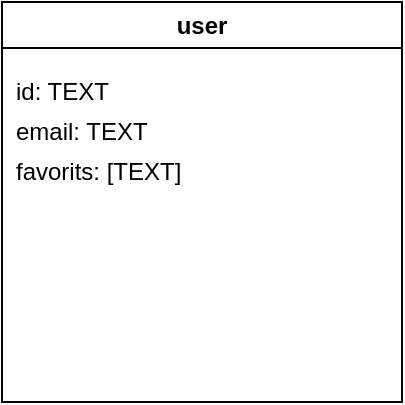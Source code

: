<mxfile version="21.6.8" type="github">
  <diagram name="Página-1" id="HYSICTC4ZC2V-W3fSYkS">
    <mxGraphModel dx="1434" dy="758" grid="1" gridSize="10" guides="1" tooltips="1" connect="1" arrows="1" fold="1" page="1" pageScale="1" pageWidth="827" pageHeight="1169" math="0" shadow="0">
      <root>
        <mxCell id="0" />
        <mxCell id="1" parent="0" />
        <mxCell id="GAphL2aPd4LeTxmNA1Ve-1" value="user" style="swimlane;whiteSpace=wrap;html=1;" vertex="1" parent="1">
          <mxGeometry x="316" y="290" width="200" height="200" as="geometry" />
        </mxCell>
        <mxCell id="GAphL2aPd4LeTxmNA1Ve-2" value="id: TEXT" style="text;html=1;align=left;verticalAlign=middle;resizable=0;points=[];autosize=1;strokeColor=none;fillColor=none;" vertex="1" parent="GAphL2aPd4LeTxmNA1Ve-1">
          <mxGeometry x="5" y="30" width="70" height="30" as="geometry" />
        </mxCell>
        <mxCell id="GAphL2aPd4LeTxmNA1Ve-3" value="email: TEXT" style="text;html=1;align=left;verticalAlign=middle;resizable=0;points=[];autosize=1;strokeColor=none;fillColor=none;" vertex="1" parent="GAphL2aPd4LeTxmNA1Ve-1">
          <mxGeometry x="5" y="50" width="90" height="30" as="geometry" />
        </mxCell>
        <mxCell id="GAphL2aPd4LeTxmNA1Ve-8" value="favorits: [TEXT]" style="text;html=1;align=left;verticalAlign=middle;resizable=0;points=[];autosize=1;strokeColor=none;fillColor=none;" vertex="1" parent="GAphL2aPd4LeTxmNA1Ve-1">
          <mxGeometry x="5" y="70" width="110" height="30" as="geometry" />
        </mxCell>
      </root>
    </mxGraphModel>
  </diagram>
</mxfile>
